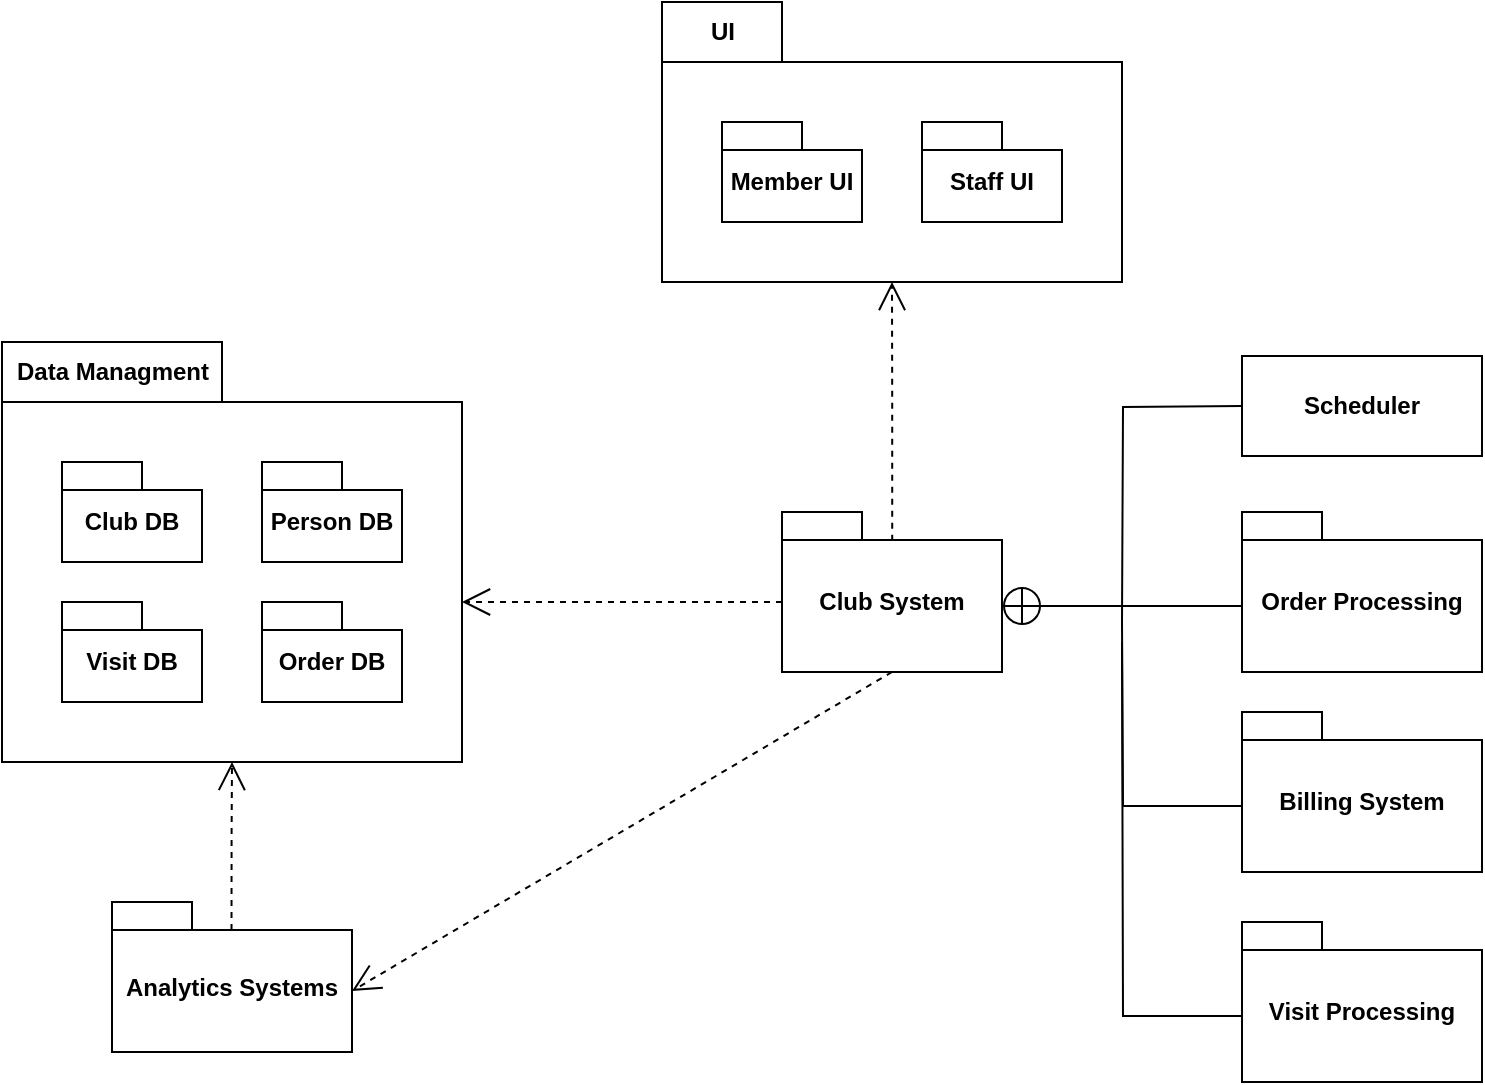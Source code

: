 <mxfile version="24.8.7" pages="3">
  <diagram name="Диаграмма пакетов" id="_GeZdCyM1jsAOLL-frTk">
    <mxGraphModel dx="1461" dy="636" grid="1" gridSize="10" guides="1" tooltips="1" connect="1" arrows="1" fold="1" page="1" pageScale="1" pageWidth="827" pageHeight="1169" math="0" shadow="0">
      <root>
        <mxCell id="0" />
        <mxCell id="1" parent="0" />
        <mxCell id="1BGgIK2NRIizWbI4X0Lh-1" value="Club System" style="shape=folder;fontStyle=1;spacingTop=10;tabWidth=40;tabHeight=14;tabPosition=left;html=1;whiteSpace=wrap;" parent="1" vertex="1">
          <mxGeometry x="420" y="325" width="110" height="80" as="geometry" />
        </mxCell>
        <mxCell id="1BGgIK2NRIizWbI4X0Lh-5" value="" style="group" parent="1" vertex="1" connectable="0">
          <mxGeometry x="360" y="70" width="230" height="150" as="geometry" />
        </mxCell>
        <mxCell id="1BGgIK2NRIizWbI4X0Lh-2" value="" style="shape=folder;fontStyle=1;spacingTop=10;tabWidth=60;tabHeight=30;tabPosition=left;html=1;whiteSpace=wrap;" parent="1BGgIK2NRIizWbI4X0Lh-5" vertex="1">
          <mxGeometry width="230" height="140" as="geometry" />
        </mxCell>
        <mxCell id="1BGgIK2NRIizWbI4X0Lh-3" value="UI" style="text;align=center;fontStyle=1;verticalAlign=middle;spacingLeft=3;spacingRight=3;strokeColor=none;rotatable=0;points=[[0,0.5],[1,0.5]];portConstraint=eastwest;html=1;" parent="1BGgIK2NRIizWbI4X0Lh-5" vertex="1">
          <mxGeometry y="2" width="60" height="26" as="geometry" />
        </mxCell>
        <mxCell id="1BGgIK2NRIizWbI4X0Lh-6" value="Member UI" style="shape=folder;fontStyle=1;spacingTop=10;tabWidth=40;tabHeight=14;tabPosition=left;html=1;whiteSpace=wrap;" parent="1BGgIK2NRIizWbI4X0Lh-5" vertex="1">
          <mxGeometry x="30" y="60" width="70" height="50" as="geometry" />
        </mxCell>
        <mxCell id="1BGgIK2NRIizWbI4X0Lh-7" value="Staff UI" style="shape=folder;fontStyle=1;spacingTop=10;tabWidth=40;tabHeight=14;tabPosition=left;html=1;whiteSpace=wrap;" parent="1BGgIK2NRIizWbI4X0Lh-5" vertex="1">
          <mxGeometry x="130" y="60" width="70" height="50" as="geometry" />
        </mxCell>
        <mxCell id="1BGgIK2NRIizWbI4X0Lh-8" value="" style="group" parent="1" vertex="1" connectable="0">
          <mxGeometry x="30" y="240" width="230" height="250" as="geometry" />
        </mxCell>
        <mxCell id="1BGgIK2NRIizWbI4X0Lh-9" value="" style="shape=folder;fontStyle=1;spacingTop=10;tabWidth=110;tabHeight=30;tabPosition=left;html=1;whiteSpace=wrap;" parent="1BGgIK2NRIizWbI4X0Lh-8" vertex="1">
          <mxGeometry width="230" height="210" as="geometry" />
        </mxCell>
        <mxCell id="1BGgIK2NRIizWbI4X0Lh-10" value="Data Managment" style="text;align=center;fontStyle=1;verticalAlign=middle;spacingLeft=3;spacingRight=3;strokeColor=none;rotatable=0;points=[[0,0.5],[1,0.5]];portConstraint=eastwest;html=1;" parent="1BGgIK2NRIizWbI4X0Lh-8" vertex="1">
          <mxGeometry y="2" width="110" height="26" as="geometry" />
        </mxCell>
        <mxCell id="1BGgIK2NRIizWbI4X0Lh-11" value="Club DB" style="shape=folder;fontStyle=1;spacingTop=10;tabWidth=40;tabHeight=14;tabPosition=left;html=1;whiteSpace=wrap;" parent="1BGgIK2NRIizWbI4X0Lh-8" vertex="1">
          <mxGeometry x="30" y="60" width="70" height="50" as="geometry" />
        </mxCell>
        <mxCell id="1BGgIK2NRIizWbI4X0Lh-12" value="Person DB" style="shape=folder;fontStyle=1;spacingTop=10;tabWidth=40;tabHeight=14;tabPosition=left;html=1;whiteSpace=wrap;" parent="1BGgIK2NRIizWbI4X0Lh-8" vertex="1">
          <mxGeometry x="130" y="60" width="70" height="50" as="geometry" />
        </mxCell>
        <mxCell id="1BGgIK2NRIizWbI4X0Lh-14" value="Order DB" style="shape=folder;fontStyle=1;spacingTop=10;tabWidth=40;tabHeight=14;tabPosition=left;html=1;whiteSpace=wrap;" parent="1BGgIK2NRIizWbI4X0Lh-8" vertex="1">
          <mxGeometry x="130" y="130" width="70" height="50" as="geometry" />
        </mxCell>
        <mxCell id="_xagkp_9iiaVmxV0tScJ-1" value="Visit DB" style="shape=folder;fontStyle=1;spacingTop=10;tabWidth=40;tabHeight=14;tabPosition=left;html=1;whiteSpace=wrap;" vertex="1" parent="1BGgIK2NRIizWbI4X0Lh-8">
          <mxGeometry x="30" y="130" width="70" height="50" as="geometry" />
        </mxCell>
        <mxCell id="1BGgIK2NRIizWbI4X0Lh-13" value="Order Processing" style="shape=folder;fontStyle=1;spacingTop=10;tabWidth=40;tabHeight=14;tabPosition=left;html=1;whiteSpace=wrap;" parent="1" vertex="1">
          <mxGeometry x="650" y="325" width="120" height="80" as="geometry" />
        </mxCell>
        <mxCell id="1BGgIK2NRIizWbI4X0Lh-16" value="Analytics Systems" style="shape=folder;fontStyle=1;spacingTop=10;tabWidth=40;tabHeight=14;tabPosition=left;html=1;whiteSpace=wrap;" parent="1" vertex="1">
          <mxGeometry x="85" y="520" width="120" height="75" as="geometry" />
        </mxCell>
        <mxCell id="1BGgIK2NRIizWbI4X0Lh-19" value="" style="endArrow=open;endSize=12;dashed=1;html=1;rounded=0;edgeStyle=orthogonalEdgeStyle;entryX=0.5;entryY=1;entryDx=0;entryDy=0;entryPerimeter=0;exitX=0.501;exitY=0.179;exitDx=0;exitDy=0;exitPerimeter=0;" parent="1" source="1BGgIK2NRIizWbI4X0Lh-1" target="1BGgIK2NRIizWbI4X0Lh-2" edge="1">
          <mxGeometry width="160" relative="1" as="geometry">
            <mxPoint x="475" y="290" as="sourcePoint" />
            <mxPoint x="570" y="260" as="targetPoint" />
          </mxGeometry>
        </mxCell>
        <mxCell id="1BGgIK2NRIizWbI4X0Lh-20" value="" style="endArrow=open;endSize=12;dashed=1;html=1;rounded=0;" parent="1" edge="1">
          <mxGeometry width="160" relative="1" as="geometry">
            <mxPoint x="420" y="370" as="sourcePoint" />
            <mxPoint x="260" y="370" as="targetPoint" />
          </mxGeometry>
        </mxCell>
        <mxCell id="1BGgIK2NRIizWbI4X0Lh-21" value="" style="endArrow=open;endSize=12;dashed=1;html=1;rounded=0;edgeStyle=orthogonalEdgeStyle;entryX=0.5;entryY=1;entryDx=0;entryDy=0;entryPerimeter=0;exitX=0.498;exitY=0.186;exitDx=0;exitDy=0;exitPerimeter=0;" parent="1" source="1BGgIK2NRIizWbI4X0Lh-16" target="1BGgIK2NRIizWbI4X0Lh-9" edge="1">
          <mxGeometry width="160" relative="1" as="geometry">
            <mxPoint x="-10" y="510" as="sourcePoint" />
            <mxPoint x="150" y="510" as="targetPoint" />
          </mxGeometry>
        </mxCell>
        <mxCell id="BrB9tc8Ja_kLpfJRbypf-1" value="Billing System" style="shape=folder;fontStyle=1;spacingTop=10;tabWidth=40;tabHeight=14;tabPosition=left;html=1;whiteSpace=wrap;" parent="1" vertex="1">
          <mxGeometry x="650" y="425" width="120" height="80" as="geometry" />
        </mxCell>
        <mxCell id="BrB9tc8Ja_kLpfJRbypf-3" value="" style="html=1;verticalAlign=bottom;endArrow=circlePlus;endSize=8;rounded=0;endFill=0;edgeStyle=orthogonalEdgeStyle;exitX=0;exitY=0;exitDx=0;exitDy=47;exitPerimeter=0;" parent="1" source="1BGgIK2NRIizWbI4X0Lh-13" edge="1">
          <mxGeometry relative="1" as="geometry">
            <mxPoint x="610" y="372" as="sourcePoint" />
            <mxPoint x="530" y="372" as="targetPoint" />
          </mxGeometry>
        </mxCell>
        <mxCell id="BrB9tc8Ja_kLpfJRbypf-4" value="" style="endArrow=none;endFill=0;endSize=12;html=1;rounded=0;edgeStyle=orthogonalEdgeStyle;exitX=0;exitY=0;exitDx=0;exitDy=47;exitPerimeter=0;" parent="1" edge="1">
          <mxGeometry width="160" relative="1" as="geometry">
            <mxPoint x="650" y="272" as="sourcePoint" />
            <mxPoint x="590" y="380" as="targetPoint" />
          </mxGeometry>
        </mxCell>
        <mxCell id="BrB9tc8Ja_kLpfJRbypf-5" value="" style="endArrow=none;endFill=0;endSize=12;html=1;rounded=0;edgeStyle=orthogonalEdgeStyle;exitX=0;exitY=0;exitDx=0;exitDy=47;exitPerimeter=0;" parent="1" source="BrB9tc8Ja_kLpfJRbypf-1" edge="1">
          <mxGeometry width="160" relative="1" as="geometry">
            <mxPoint x="650" y="272" as="sourcePoint" />
            <mxPoint x="590" y="380" as="targetPoint" />
          </mxGeometry>
        </mxCell>
        <mxCell id="BrB9tc8Ja_kLpfJRbypf-6" value="&lt;span style=&quot;font-weight: 700;&quot;&gt;Scheduler&lt;/span&gt;" style="html=1;whiteSpace=wrap;" parent="1" vertex="1">
          <mxGeometry x="650" y="247" width="120" height="50" as="geometry" />
        </mxCell>
        <mxCell id="fhKbLSz_lv7wkfeRGWZA-1" value="Visit Processing" style="shape=folder;fontStyle=1;spacingTop=10;tabWidth=40;tabHeight=14;tabPosition=left;html=1;whiteSpace=wrap;" parent="1" vertex="1">
          <mxGeometry x="650" y="530" width="120" height="80" as="geometry" />
        </mxCell>
        <mxCell id="fhKbLSz_lv7wkfeRGWZA-5" value="" style="endArrow=none;endFill=0;endSize=12;html=1;rounded=0;edgeStyle=orthogonalEdgeStyle;exitX=0;exitY=0;exitDx=0;exitDy=47;exitPerimeter=0;" parent="1" source="fhKbLSz_lv7wkfeRGWZA-1" edge="1">
          <mxGeometry width="160" relative="1" as="geometry">
            <mxPoint x="650" y="282" as="sourcePoint" />
            <mxPoint x="590" y="390" as="targetPoint" />
          </mxGeometry>
        </mxCell>
        <mxCell id="cFj7RLQLVfhGC8mlpz0g-1" value="" style="endArrow=open;endSize=12;dashed=1;html=1;rounded=0;entryX=0;entryY=0;entryDx=120;entryDy=44.5;entryPerimeter=0;exitX=0.5;exitY=1;exitDx=0;exitDy=0;exitPerimeter=0;" edge="1" parent="1" source="1BGgIK2NRIizWbI4X0Lh-1" target="1BGgIK2NRIizWbI4X0Lh-16">
          <mxGeometry width="160" relative="1" as="geometry">
            <mxPoint x="440" y="530" as="sourcePoint" />
            <mxPoint x="280" y="530" as="targetPoint" />
          </mxGeometry>
        </mxCell>
      </root>
    </mxGraphModel>
  </diagram>
  <diagram id="Ef56jsSOn8xjtMpzcmHE" name="Диаграмма компонентов">
    <mxGraphModel dx="1461" dy="636" grid="1" gridSize="10" guides="1" tooltips="1" connect="1" arrows="1" fold="1" page="1" pageScale="1" pageWidth="827" pageHeight="1169" math="0" shadow="0">
      <root>
        <mxCell id="0" />
        <mxCell id="1" parent="0" />
        <mxCell id="R32ZL8bn3c-HU7vfkN1A-1" value="&lt;p style=&quot;margin:0px;margin-top:6px;text-align:center;&quot;&gt;&lt;span style=&quot;background-color: rgb(255, 255, 255); color: rgb(77, 81, 86); font-family: Arial, sans-serif; font-size: 14px; text-align: left;&quot;&gt;«component&lt;/span&gt;&lt;span style=&quot;background-color: initial;&quot;&gt;&lt;span style=&quot;background-color: rgb(255, 255, 255); color: rgb(77, 81, 86); font-family: Arial, sans-serif; font-size: 14px; text-align: left;&quot;&gt;»&lt;/span&gt;&lt;/span&gt;&lt;/p&gt;&lt;p style=&quot;margin:0px;margin-top:6px;text-align:center;&quot;&gt;&lt;b style=&quot;background-color: initial;&quot;&gt;&lt;span style=&quot;background-color: rgb(255, 255, 255); color: rgb(77, 81, 86); font-family: Arial, sans-serif; font-size: 14px; text-align: left;&quot;&gt;ClubSystem&lt;/span&gt;&lt;/b&gt;&lt;/p&gt;&lt;hr size=&quot;1&quot; style=&quot;border-style:solid;&quot;&gt;&lt;p style=&quot;margin:0px;margin-left:8px;&quot;&gt;&lt;br&gt;&lt;/p&gt;" style="align=left;overflow=fill;html=1;dropTarget=0;whiteSpace=wrap;" parent="1" vertex="1">
          <mxGeometry x="140" y="40" width="560" height="360" as="geometry" />
        </mxCell>
        <mxCell id="R32ZL8bn3c-HU7vfkN1A-2" value="" style="shape=component;jettyWidth=8;jettyHeight=4;" parent="R32ZL8bn3c-HU7vfkN1A-1" vertex="1">
          <mxGeometry x="1" width="20" height="20" relative="1" as="geometry">
            <mxPoint x="-24" y="4" as="offset" />
          </mxGeometry>
        </mxCell>
        <mxCell id="R32ZL8bn3c-HU7vfkN1A-3" value="«component»&lt;br&gt;&lt;b&gt;DataManagment&lt;/b&gt;" style="html=1;dropTarget=0;whiteSpace=wrap;" parent="1" vertex="1">
          <mxGeometry x="470" y="460" width="180" height="90" as="geometry" />
        </mxCell>
        <mxCell id="R32ZL8bn3c-HU7vfkN1A-4" value="" style="shape=module;jettyWidth=8;jettyHeight=4;" parent="R32ZL8bn3c-HU7vfkN1A-3" vertex="1">
          <mxGeometry x="1" width="20" height="20" relative="1" as="geometry">
            <mxPoint x="-27" y="7" as="offset" />
          </mxGeometry>
        </mxCell>
        <mxCell id="R32ZL8bn3c-HU7vfkN1A-5" value="«component»&lt;br&gt;&lt;b&gt;OrderProcessing&lt;/b&gt;" style="html=1;dropTarget=0;whiteSpace=wrap;" parent="1" vertex="1">
          <mxGeometry x="470" y="130" width="180" height="90" as="geometry" />
        </mxCell>
        <mxCell id="R32ZL8bn3c-HU7vfkN1A-6" value="" style="shape=module;jettyWidth=8;jettyHeight=4;" parent="R32ZL8bn3c-HU7vfkN1A-5" vertex="1">
          <mxGeometry x="1" width="20" height="20" relative="1" as="geometry">
            <mxPoint x="-27" y="7" as="offset" />
          </mxGeometry>
        </mxCell>
        <mxCell id="R32ZL8bn3c-HU7vfkN1A-7" value="«component»&lt;br&gt;&lt;span style=&quot;font-weight: 700;&quot;&gt;AnalyticsSystems&lt;/span&gt;" style="html=1;dropTarget=0;whiteSpace=wrap;" parent="1" vertex="1">
          <mxGeometry x="190" y="460" width="180" height="90" as="geometry" />
        </mxCell>
        <mxCell id="R32ZL8bn3c-HU7vfkN1A-8" value="" style="shape=module;jettyWidth=8;jettyHeight=4;" parent="R32ZL8bn3c-HU7vfkN1A-7" vertex="1">
          <mxGeometry x="1" width="20" height="20" relative="1" as="geometry">
            <mxPoint x="-27" y="7" as="offset" />
          </mxGeometry>
        </mxCell>
        <mxCell id="2XB-fjMMg3LAIHD_4N65-1" value="«component»&lt;br&gt;&lt;span style=&quot;font-weight: 700;&quot;&gt;BillingSystem&lt;/span&gt;" style="html=1;dropTarget=0;whiteSpace=wrap;" parent="1" vertex="1">
          <mxGeometry x="190" y="130" width="180" height="90" as="geometry" />
        </mxCell>
        <mxCell id="2XB-fjMMg3LAIHD_4N65-2" value="" style="shape=module;jettyWidth=8;jettyHeight=4;" parent="2XB-fjMMg3LAIHD_4N65-1" vertex="1">
          <mxGeometry x="1" width="20" height="20" relative="1" as="geometry">
            <mxPoint x="-27" y="7" as="offset" />
          </mxGeometry>
        </mxCell>
        <mxCell id="rhaZAE1TpsoDra40xQoj-6" value="«component»&lt;br&gt;&lt;span style=&quot;font-weight: 700;&quot;&gt;Scheduler&lt;/span&gt;" style="html=1;dropTarget=0;whiteSpace=wrap;" parent="1" vertex="1">
          <mxGeometry x="190" y="270" width="180" height="90" as="geometry" />
        </mxCell>
        <mxCell id="rhaZAE1TpsoDra40xQoj-7" value="" style="shape=module;jettyWidth=8;jettyHeight=4;" parent="rhaZAE1TpsoDra40xQoj-6" vertex="1">
          <mxGeometry x="1" width="20" height="20" relative="1" as="geometry">
            <mxPoint x="-27" y="7" as="offset" />
          </mxGeometry>
        </mxCell>
        <mxCell id="DD-ALrE3BHkzv0KyLaO9-1" value="" style="whiteSpace=wrap;html=1;" parent="1" vertex="1">
          <mxGeometry x="130" y="165" width="20" height="20" as="geometry" />
        </mxCell>
        <mxCell id="DD-ALrE3BHkzv0KyLaO9-2" value="" style="whiteSpace=wrap;html=1;" parent="1" vertex="1">
          <mxGeometry x="180" y="165" width="20" height="20" as="geometry" />
        </mxCell>
        <mxCell id="DD-ALrE3BHkzv0KyLaO9-3" value="" style="endArrow=none;endFill=0;endSize=12;html=1;rounded=0;entryX=0;entryY=0.5;entryDx=0;entryDy=0;exitX=1;exitY=0.5;exitDx=0;exitDy=0;" parent="1" source="DD-ALrE3BHkzv0KyLaO9-1" target="DD-ALrE3BHkzv0KyLaO9-2" edge="1">
          <mxGeometry width="160" relative="1" as="geometry">
            <mxPoint x="80" y="190" as="sourcePoint" />
            <mxPoint x="240" y="190" as="targetPoint" />
          </mxGeometry>
        </mxCell>
        <mxCell id="DD-ALrE3BHkzv0KyLaO9-4" value="" style="endArrow=halfCircle;endFill=0;endSize=6;html=1;rounded=0;entryX=0;entryY=0.5;entryDx=0;entryDy=0;exitX=0;exitY=0.5;exitDx=0;exitDy=0;" parent="1" source="DD-ALrE3BHkzv0KyLaO9-1" edge="1">
          <mxGeometry width="160" relative="1" as="geometry">
            <mxPoint x="120" y="174.76" as="sourcePoint" />
            <mxPoint x="80.0" y="175" as="targetPoint" />
          </mxGeometry>
        </mxCell>
        <mxCell id="DD-ALrE3BHkzv0KyLaO9-9" value="IPay" style="text;html=1;align=center;verticalAlign=middle;resizable=0;points=[];autosize=1;strokeColor=none;fillColor=none;" parent="1" vertex="1">
          <mxGeometry x="50" y="185" width="50" height="30" as="geometry" />
        </mxCell>
        <mxCell id="DD-ALrE3BHkzv0KyLaO9-10" value="" style="endArrow=open;endSize=12;dashed=1;html=1;rounded=0;entryX=1;entryY=0.5;entryDx=0;entryDy=0;exitX=0;exitY=0.5;exitDx=0;exitDy=0;" parent="1" source="R32ZL8bn3c-HU7vfkN1A-5" target="2XB-fjMMg3LAIHD_4N65-1" edge="1">
          <mxGeometry width="160" relative="1" as="geometry">
            <mxPoint x="440" y="290" as="sourcePoint" />
            <mxPoint x="600" y="290" as="targetPoint" />
          </mxGeometry>
        </mxCell>
        <mxCell id="DD-ALrE3BHkzv0KyLaO9-11" value="" style="rounded=0;orthogonalLoop=1;jettySize=auto;html=1;endArrow=halfCircle;endFill=0;endSize=6;strokeWidth=1;sketch=0;exitX=1;exitY=0;exitDx=0;exitDy=0;" parent="1" source="rhaZAE1TpsoDra40xQoj-6" target="DD-ALrE3BHkzv0KyLaO9-13" edge="1">
          <mxGeometry relative="1" as="geometry">
            <mxPoint x="440" y="245" as="sourcePoint" />
          </mxGeometry>
        </mxCell>
        <mxCell id="DD-ALrE3BHkzv0KyLaO9-12" value="" style="rounded=0;orthogonalLoop=1;jettySize=auto;html=1;endArrow=oval;endFill=0;sketch=0;sourcePerimeterSpacing=0;targetPerimeterSpacing=0;endSize=10;exitX=0;exitY=1;exitDx=0;exitDy=0;" parent="1" source="R32ZL8bn3c-HU7vfkN1A-5" target="DD-ALrE3BHkzv0KyLaO9-13" edge="1">
          <mxGeometry relative="1" as="geometry">
            <mxPoint x="400" y="245" as="sourcePoint" />
          </mxGeometry>
        </mxCell>
        <mxCell id="DD-ALrE3BHkzv0KyLaO9-13" value="" style="ellipse;whiteSpace=wrap;html=1;align=center;aspect=fixed;fillColor=none;strokeColor=none;resizable=0;perimeter=centerPerimeter;rotatable=0;allowArrows=0;points=[];outlineConnect=1;" parent="1" vertex="1">
          <mxGeometry x="415" y="240" width="10" height="10" as="geometry" />
        </mxCell>
        <mxCell id="DD-ALrE3BHkzv0KyLaO9-14" value="IOrderInner" style="text;html=1;align=center;verticalAlign=middle;resizable=0;points=[];autosize=1;strokeColor=none;fillColor=none;" parent="1" vertex="1">
          <mxGeometry x="430" y="230" width="80" height="30" as="geometry" />
        </mxCell>
        <mxCell id="DD-ALrE3BHkzv0KyLaO9-16" value="" style="whiteSpace=wrap;html=1;" parent="1" vertex="1">
          <mxGeometry x="130" y="305" width="20" height="20" as="geometry" />
        </mxCell>
        <mxCell id="DD-ALrE3BHkzv0KyLaO9-17" value="" style="whiteSpace=wrap;html=1;" parent="1" vertex="1">
          <mxGeometry x="180" y="305" width="20" height="20" as="geometry" />
        </mxCell>
        <mxCell id="DD-ALrE3BHkzv0KyLaO9-18" value="" style="endArrow=none;endFill=0;endSize=12;html=1;rounded=0;entryX=0;entryY=0.5;entryDx=0;entryDy=0;exitX=1;exitY=0.5;exitDx=0;exitDy=0;" parent="1" source="DD-ALrE3BHkzv0KyLaO9-16" target="DD-ALrE3BHkzv0KyLaO9-17" edge="1">
          <mxGeometry width="160" relative="1" as="geometry">
            <mxPoint x="80" y="330" as="sourcePoint" />
            <mxPoint x="240" y="330" as="targetPoint" />
          </mxGeometry>
        </mxCell>
        <mxCell id="DD-ALrE3BHkzv0KyLaO9-19" value="" style="endArrow=circle;endFill=0;endSize=6;html=1;rounded=0;entryX=0;entryY=0.5;entryDx=0;entryDy=0;exitX=0;exitY=0.5;exitDx=0;exitDy=0;" parent="1" source="DD-ALrE3BHkzv0KyLaO9-16" edge="1">
          <mxGeometry width="160" relative="1" as="geometry">
            <mxPoint x="120" y="314.76" as="sourcePoint" />
            <mxPoint x="80" y="315" as="targetPoint" />
          </mxGeometry>
        </mxCell>
        <mxCell id="DD-ALrE3BHkzv0KyLaO9-22" value="IPreOrder" style="text;html=1;align=center;verticalAlign=middle;resizable=0;points=[];autosize=1;strokeColor=none;fillColor=none;" parent="1" vertex="1">
          <mxGeometry x="35" y="325" width="80" height="30" as="geometry" />
        </mxCell>
        <mxCell id="xHXq2pl50cQbBaN-IXvo-4" value="" style="whiteSpace=wrap;html=1;" parent="1" vertex="1">
          <mxGeometry x="640" y="165" width="20" height="20" as="geometry" />
        </mxCell>
        <mxCell id="xHXq2pl50cQbBaN-IXvo-5" value="" style="whiteSpace=wrap;html=1;" parent="1" vertex="1">
          <mxGeometry x="690" y="165" width="20" height="20" as="geometry" />
        </mxCell>
        <mxCell id="xHXq2pl50cQbBaN-IXvo-6" value="" style="endArrow=none;endFill=0;endSize=12;html=1;rounded=0;entryX=0;entryY=0.5;entryDx=0;entryDy=0;exitX=1;exitY=0.5;exitDx=0;exitDy=0;" parent="1" source="xHXq2pl50cQbBaN-IXvo-4" target="xHXq2pl50cQbBaN-IXvo-5" edge="1">
          <mxGeometry width="160" relative="1" as="geometry">
            <mxPoint x="590" y="190" as="sourcePoint" />
            <mxPoint x="750" y="190" as="targetPoint" />
          </mxGeometry>
        </mxCell>
        <mxCell id="xHXq2pl50cQbBaN-IXvo-7" value="" style="endArrow=oval;endFill=0;endSize=12;html=1;rounded=0;entryX=0;entryY=0.5;entryDx=0;entryDy=0;exitX=1;exitY=0.5;exitDx=0;exitDy=0;exitPerimeter=0;" parent="1" edge="1">
          <mxGeometry width="160" relative="1" as="geometry">
            <mxPoint x="710" y="174.68" as="sourcePoint" />
            <mxPoint x="760" y="174.68" as="targetPoint" />
          </mxGeometry>
        </mxCell>
        <mxCell id="xHXq2pl50cQbBaN-IXvo-12" value="IOrder" style="text;html=1;align=center;verticalAlign=middle;resizable=0;points=[];autosize=1;strokeColor=none;fillColor=none;" parent="1" vertex="1">
          <mxGeometry x="730" y="190" width="60" height="30" as="geometry" />
        </mxCell>
        <mxCell id="xHXq2pl50cQbBaN-IXvo-13" value="" style="endArrow=open;endSize=12;dashed=1;html=1;rounded=0;entryX=0.5;entryY=0;entryDx=0;entryDy=0;exitX=0.75;exitY=1;exitDx=0;exitDy=0;" parent="1" source="R32ZL8bn3c-HU7vfkN1A-1" target="R32ZL8bn3c-HU7vfkN1A-3" edge="1">
          <mxGeometry width="160" relative="1" as="geometry">
            <mxPoint x="390" y="440" as="sourcePoint" />
            <mxPoint x="550" y="440" as="targetPoint" />
            <mxPoint as="offset" />
          </mxGeometry>
        </mxCell>
        <mxCell id="xHXq2pl50cQbBaN-IXvo-14" value="" style="endArrow=open;endSize=12;dashed=1;html=1;rounded=0;entryX=0;entryY=0.5;entryDx=0;entryDy=0;exitX=1;exitY=0.5;exitDx=0;exitDy=0;" parent="1" source="R32ZL8bn3c-HU7vfkN1A-7" target="R32ZL8bn3c-HU7vfkN1A-3" edge="1">
          <mxGeometry width="160" relative="1" as="geometry">
            <mxPoint x="290" y="570" as="sourcePoint" />
            <mxPoint x="450" y="570" as="targetPoint" />
          </mxGeometry>
        </mxCell>
        <mxCell id="xHXq2pl50cQbBaN-IXvo-15" value="" style="endArrow=oval;endFill=0;endSize=12;html=1;rounded=0;entryX=0;entryY=0.5;entryDx=0;entryDy=0;exitX=1;exitY=0.5;exitDx=0;exitDy=0;exitPerimeter=0;" parent="1" edge="1">
          <mxGeometry width="160" relative="1" as="geometry">
            <mxPoint x="190" y="504.55" as="sourcePoint" />
            <mxPoint x="140" y="504.55" as="targetPoint" />
          </mxGeometry>
        </mxCell>
        <mxCell id="xHXq2pl50cQbBaN-IXvo-16" value="IStatistics" style="text;html=1;align=center;verticalAlign=middle;resizable=0;points=[];autosize=1;strokeColor=none;fillColor=none;" parent="1" vertex="1">
          <mxGeometry x="105" y="510" width="70" height="30" as="geometry" />
        </mxCell>
        <mxCell id="NypmrzXu4BcEj3-7wJwB-1" value="«component»&lt;br&gt;&lt;span style=&quot;font-weight: 700;&quot;&gt;VisitProcessing&lt;/span&gt;" style="html=1;dropTarget=0;whiteSpace=wrap;" parent="1" vertex="1">
          <mxGeometry x="470" y="270" width="180" height="90" as="geometry" />
        </mxCell>
        <mxCell id="NypmrzXu4BcEj3-7wJwB-2" value="" style="shape=module;jettyWidth=8;jettyHeight=4;" parent="NypmrzXu4BcEj3-7wJwB-1" vertex="1">
          <mxGeometry x="1" width="20" height="20" relative="1" as="geometry">
            <mxPoint x="-27" y="7" as="offset" />
          </mxGeometry>
        </mxCell>
        <mxCell id="nvYmjVQNf9wZrYs8NzoZ-1" value="" style="endArrow=open;endSize=12;dashed=1;html=1;rounded=0;entryX=0.5;entryY=1;entryDx=0;entryDy=0;exitX=0.5;exitY=0;exitDx=0;exitDy=0;" parent="1" source="NypmrzXu4BcEj3-7wJwB-1" target="R32ZL8bn3c-HU7vfkN1A-5" edge="1">
          <mxGeometry width="160" relative="1" as="geometry">
            <mxPoint x="660" y="390" as="sourcePoint" />
            <mxPoint x="820" y="390" as="targetPoint" />
          </mxGeometry>
        </mxCell>
        <mxCell id="IwAc7ySg12DuENzT4-Fc-1" value="" style="whiteSpace=wrap;html=1;" parent="1" vertex="1">
          <mxGeometry x="640" y="305" width="20" height="20" as="geometry" />
        </mxCell>
        <mxCell id="IwAc7ySg12DuENzT4-Fc-2" value="" style="whiteSpace=wrap;html=1;" parent="1" vertex="1">
          <mxGeometry x="690" y="305" width="20" height="20" as="geometry" />
        </mxCell>
        <mxCell id="IwAc7ySg12DuENzT4-Fc-3" value="" style="endArrow=none;endFill=0;endSize=12;html=1;rounded=0;entryX=0;entryY=0.5;entryDx=0;entryDy=0;exitX=1;exitY=0.5;exitDx=0;exitDy=0;" parent="1" source="IwAc7ySg12DuENzT4-Fc-1" target="IwAc7ySg12DuENzT4-Fc-2" edge="1">
          <mxGeometry width="160" relative="1" as="geometry">
            <mxPoint x="590" y="330" as="sourcePoint" />
            <mxPoint x="750" y="330" as="targetPoint" />
          </mxGeometry>
        </mxCell>
        <mxCell id="IwAc7ySg12DuENzT4-Fc-4" value="" style="endArrow=oval;endFill=0;endSize=12;html=1;rounded=0;entryX=0;entryY=0.5;entryDx=0;entryDy=0;exitX=1;exitY=0.5;exitDx=0;exitDy=0;exitPerimeter=0;" parent="1" edge="1">
          <mxGeometry width="160" relative="1" as="geometry">
            <mxPoint x="710" y="314.68" as="sourcePoint" />
            <mxPoint x="760" y="314.68" as="targetPoint" />
          </mxGeometry>
        </mxCell>
        <mxCell id="IwAc7ySg12DuENzT4-Fc-5" value="IVisit" style="text;html=1;align=center;verticalAlign=middle;resizable=0;points=[];autosize=1;strokeColor=none;fillColor=none;" parent="1" vertex="1">
          <mxGeometry x="735" y="325" width="50" height="30" as="geometry" />
        </mxCell>
        <mxCell id="tcnLkE2LgjRCZoHrRBGw-1" value="" style="endArrow=open;endSize=12;dashed=1;html=1;rounded=0;entryX=0.5;entryY=0;entryDx=0;entryDy=0;exitX=0.75;exitY=1;exitDx=0;exitDy=0;" edge="1" parent="1">
          <mxGeometry width="160" relative="1" as="geometry">
            <mxPoint x="279.5" y="400" as="sourcePoint" />
            <mxPoint x="279.5" y="460" as="targetPoint" />
            <mxPoint as="offset" />
          </mxGeometry>
        </mxCell>
      </root>
    </mxGraphModel>
  </diagram>
  <diagram id="DraPmhcfQuMjcuj-qgnv" name="Диаграмма развёртывания">
    <mxGraphModel dx="1270" dy="553" grid="1" gridSize="10" guides="1" tooltips="1" connect="1" arrows="1" fold="1" page="1" pageScale="1" pageWidth="827" pageHeight="1169" math="0" shadow="0">
      <root>
        <mxCell id="0" />
        <mxCell id="1" parent="0" />
        <mxCell id="PWrRg8RYAZhsEp3qqRL9-1" value="&lt;div style=&quot;&quot;&gt;«device»&lt;br&gt;&lt;/div&gt;&lt;div style=&quot;&quot;&gt;Server&lt;/div&gt;" style="verticalAlign=top;align=center;spacingTop=8;spacingLeft=2;spacingRight=12;shape=cube;size=10;direction=south;fontStyle=0;html=1;whiteSpace=wrap;shadow=0;" parent="1" vertex="1">
          <mxGeometry x="80" y="80" width="270" height="470" as="geometry" />
        </mxCell>
        <mxCell id="dJNJ-PULVVFrPv-ysDVm-6" value="&lt;div&gt;«device»&lt;br&gt;&lt;/div&gt;&lt;div&gt;AnalyticsService&lt;/div&gt;" style="verticalAlign=top;align=center;spacingTop=8;spacingLeft=2;spacingRight=12;shape=cube;size=10;direction=south;fontStyle=0;html=1;whiteSpace=wrap;" parent="1" vertex="1">
          <mxGeometry x="440" y="140" width="170" height="70" as="geometry" />
        </mxCell>
        <mxCell id="kBBLikqcopK7DnazzLaw-1" value="&lt;div&gt;«device»&lt;br&gt;&lt;/div&gt;&lt;div&gt;UserDevice&lt;/div&gt;" style="verticalAlign=top;align=center;spacingTop=8;spacingLeft=2;spacingRight=12;shape=cube;size=10;direction=south;fontStyle=0;html=1;whiteSpace=wrap;" parent="1" vertex="1">
          <mxGeometry x="440" y="340" width="170" height="70" as="geometry" />
        </mxCell>
        <mxCell id="pQ5GB955LsRyDdAN4xwW-1" value="&lt;div&gt;«executionEnvironment»&lt;br&gt;&lt;/div&gt;&lt;div&gt;ExternalPaymentProvider&lt;/div&gt;" style="verticalAlign=top;align=center;spacingTop=8;spacingLeft=2;spacingRight=12;shape=cube;size=10;direction=south;fontStyle=0;html=1;whiteSpace=wrap;" parent="1" vertex="1">
          <mxGeometry x="440" y="440" width="170" height="70" as="geometry" />
        </mxCell>
        <mxCell id="8MPznQ4NF7-nBSKjOF8s-3" value="&lt;div&gt;«executionEnvironment»&lt;br&gt;&lt;/div&gt;&lt;div&gt;Scheduler&lt;br&gt;&lt;/div&gt;" style="verticalAlign=top;align=center;spacingTop=8;spacingLeft=2;spacingRight=12;shape=cube;size=10;direction=south;fontStyle=0;html=1;whiteSpace=wrap;" parent="1" vertex="1">
          <mxGeometry x="130" y="240" width="170" height="70" as="geometry" />
        </mxCell>
        <mxCell id="8MPznQ4NF7-nBSKjOF8s-4" value="&lt;div&gt;«executionEnvironment»&lt;br&gt;&lt;/div&gt;&lt;div&gt;OrderProcessing&lt;br&gt;&lt;/div&gt;" style="verticalAlign=top;align=center;spacingTop=8;spacingLeft=2;spacingRight=12;shape=cube;size=10;direction=south;fontStyle=0;html=1;whiteSpace=wrap;" parent="1" vertex="1">
          <mxGeometry x="130" y="340" width="170" height="70" as="geometry" />
        </mxCell>
        <mxCell id="8MPznQ4NF7-nBSKjOF8s-5" value="&lt;div&gt;«executionEnvironment»&lt;br&gt;&lt;/div&gt;&lt;div&gt;&lt;span style=&quot;background-color: initial;&quot;&gt;BillingSystem&lt;/span&gt;&lt;br&gt;&lt;/div&gt;" style="verticalAlign=top;align=center;spacingTop=8;spacingLeft=2;spacingRight=12;shape=cube;size=10;direction=south;fontStyle=0;html=1;whiteSpace=wrap;" parent="1" vertex="1">
          <mxGeometry x="130" y="440" width="170" height="70" as="geometry" />
        </mxCell>
        <mxCell id="8MPznQ4NF7-nBSKjOF8s-7" value="" style="endArrow=none;endFill=0;endSize=12;html=1;rounded=0;" parent="1" edge="1">
          <mxGeometry width="160" relative="1" as="geometry">
            <mxPoint x="214.66" y="410" as="sourcePoint" />
            <mxPoint x="214.66" y="440" as="targetPoint" />
          </mxGeometry>
        </mxCell>
        <mxCell id="8MPznQ4NF7-nBSKjOF8s-8" value="" style="endArrow=none;endFill=0;endSize=12;html=1;rounded=0;" parent="1" edge="1">
          <mxGeometry width="160" relative="1" as="geometry">
            <mxPoint x="214.71" y="310" as="sourcePoint" />
            <mxPoint x="214.71" y="340" as="targetPoint" />
          </mxGeometry>
        </mxCell>
        <mxCell id="8MPznQ4NF7-nBSKjOF8s-10" value="" style="endArrow=none;endFill=0;endSize=12;html=1;rounded=0;entryX=0;entryY=0;entryDx=40;entryDy=170;entryPerimeter=0;" parent="1" target="kBBLikqcopK7DnazzLaw-1" edge="1">
          <mxGeometry width="160" relative="1" as="geometry">
            <mxPoint x="300" y="380" as="sourcePoint" />
            <mxPoint x="460" y="380" as="targetPoint" />
          </mxGeometry>
        </mxCell>
        <mxCell id="8MPznQ4NF7-nBSKjOF8s-12" value="«https»" style="edgeLabel;html=1;align=center;verticalAlign=middle;resizable=0;points=[];" parent="8MPznQ4NF7-nBSKjOF8s-10" vertex="1" connectable="0">
          <mxGeometry x="0.086" y="1" relative="1" as="geometry">
            <mxPoint x="24" y="-9" as="offset" />
          </mxGeometry>
        </mxCell>
        <mxCell id="nskxZBI5JzQTW7mloYlC-1" value="" style="endArrow=none;endFill=0;endSize=12;html=1;rounded=0;entryX=0;entryY=0;entryDx=40;entryDy=170;entryPerimeter=0;" parent="1" edge="1">
          <mxGeometry width="160" relative="1" as="geometry">
            <mxPoint x="300" y="480" as="sourcePoint" />
            <mxPoint x="440" y="480" as="targetPoint" />
          </mxGeometry>
        </mxCell>
        <mxCell id="nskxZBI5JzQTW7mloYlC-2" value="«RMI»" style="edgeLabel;html=1;align=center;verticalAlign=middle;resizable=0;points=[];" parent="nskxZBI5JzQTW7mloYlC-1" vertex="1" connectable="0">
          <mxGeometry x="0.086" y="1" relative="1" as="geometry">
            <mxPoint x="24" y="-9" as="offset" />
          </mxGeometry>
        </mxCell>
        <mxCell id="vjAAazF3HbeQEPbM6LSR-1" value="" style="endArrow=none;endFill=0;endSize=12;html=1;rounded=0;entryX=0;entryY=0;entryDx=40;entryDy=170;entryPerimeter=0;exitX=0.234;exitY=0;exitDx=0;exitDy=0;exitPerimeter=0;" parent="1" edge="1">
          <mxGeometry width="160" relative="1" as="geometry">
            <mxPoint x="350" y="179.98" as="sourcePoint" />
            <mxPoint x="440" y="180" as="targetPoint" />
          </mxGeometry>
        </mxCell>
        <mxCell id="vjAAazF3HbeQEPbM6LSR-2" value="«https»" style="edgeLabel;html=1;align=center;verticalAlign=middle;resizable=0;points=[];" parent="vjAAazF3HbeQEPbM6LSR-1" vertex="1" connectable="0">
          <mxGeometry x="0.086" y="1" relative="1" as="geometry">
            <mxPoint x="1" y="-9" as="offset" />
          </mxGeometry>
        </mxCell>
        <mxCell id="JwPZsS0h30JAuHxH8bwF-1" value="" style="endArrow=none;endFill=0;endSize=12;html=1;rounded=0;edgeStyle=orthogonalEdgeStyle;" parent="1" edge="1">
          <mxGeometry width="160" relative="1" as="geometry">
            <mxPoint x="300" y="280" as="sourcePoint" />
            <mxPoint x="320" y="380" as="targetPoint" />
          </mxGeometry>
        </mxCell>
        <mxCell id="kda53rU674o88kHjjm7D-1" value="&lt;div&gt;«executionEnvironment»&lt;br&gt;&lt;/div&gt;&lt;div&gt;VisitProcessing&lt;br&gt;&lt;/div&gt;" style="verticalAlign=top;align=center;spacingTop=8;spacingLeft=2;spacingRight=12;shape=cube;size=10;direction=south;fontStyle=0;html=1;whiteSpace=wrap;" parent="1" vertex="1">
          <mxGeometry x="130" y="140" width="170" height="70" as="geometry" />
        </mxCell>
        <mxCell id="Tfn2e5L09kJchwi6FWf5-1" value="" style="endArrow=none;endFill=0;endSize=12;html=1;rounded=0;" edge="1" parent="1">
          <mxGeometry width="160" relative="1" as="geometry">
            <mxPoint x="214.64" y="210" as="sourcePoint" />
            <mxPoint x="214.64" y="240" as="targetPoint" />
          </mxGeometry>
        </mxCell>
        <mxCell id="iSfM6Mijk-y7fk3SbPJr-1" value="" style="endArrow=none;endFill=0;endSize=12;html=1;rounded=0;edgeStyle=orthogonalEdgeStyle;" edge="1" parent="1">
          <mxGeometry width="160" relative="1" as="geometry">
            <mxPoint x="300" y="180" as="sourcePoint" />
            <mxPoint x="320" y="280" as="targetPoint" />
          </mxGeometry>
        </mxCell>
      </root>
    </mxGraphModel>
  </diagram>
</mxfile>
